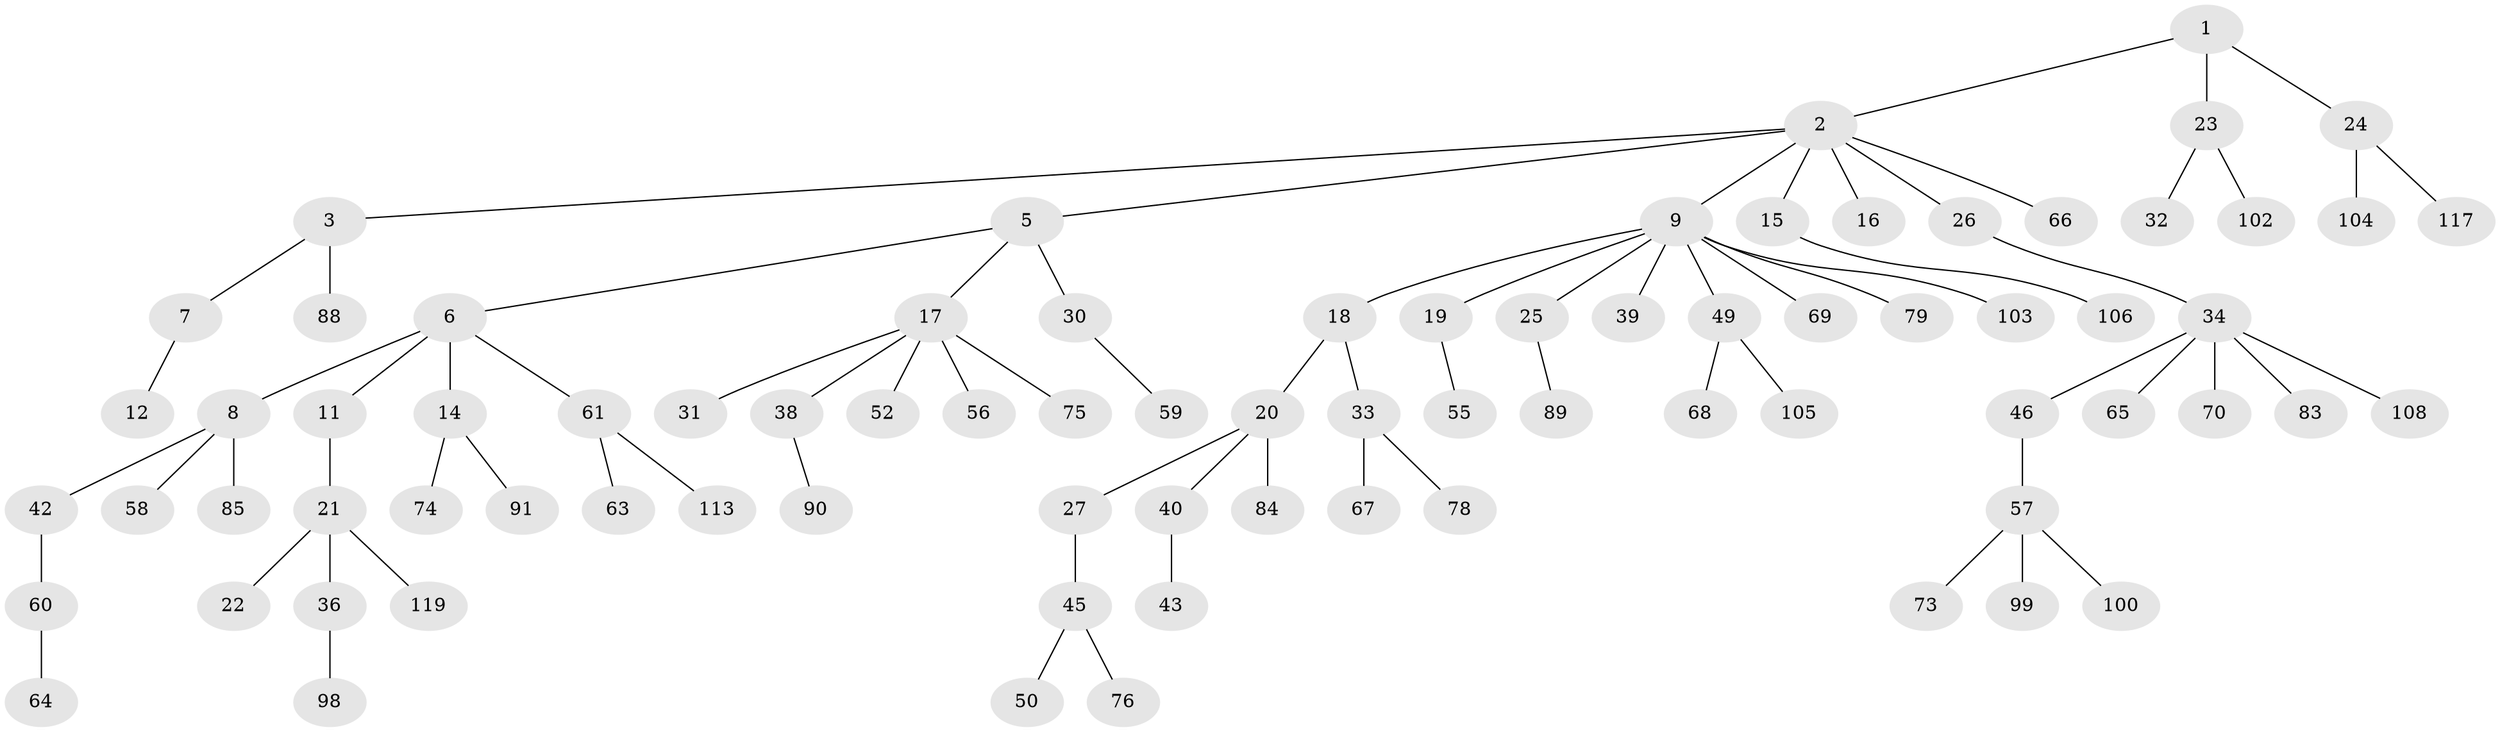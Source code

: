 // original degree distribution, {4: 0.09243697478991597, 9: 0.008403361344537815, 2: 0.20168067226890757, 3: 0.12605042016806722, 5: 0.03361344537815126, 1: 0.5294117647058824, 7: 0.008403361344537815}
// Generated by graph-tools (version 1.1) at 2025/42/03/06/25 10:42:03]
// undirected, 80 vertices, 79 edges
graph export_dot {
graph [start="1"]
  node [color=gray90,style=filled];
  1 [super="+116"];
  2 [super="+86"];
  3 [super="+4"];
  5 [super="+10"];
  6 [super="+47"];
  7;
  8 [super="+37"];
  9 [super="+13"];
  11 [super="+97"];
  12;
  14 [super="+77"];
  15 [super="+44"];
  16 [super="+35"];
  17 [super="+29"];
  18;
  19 [super="+112"];
  20 [super="+115"];
  21 [super="+28"];
  22 [super="+95"];
  23 [super="+111"];
  24 [super="+48"];
  25;
  26;
  27;
  30;
  31 [super="+80"];
  32;
  33 [super="+71"];
  34 [super="+41"];
  36 [super="+51"];
  38 [super="+118"];
  39 [super="+54"];
  40;
  42 [super="+101"];
  43;
  45 [super="+81"];
  46 [super="+109"];
  49 [super="+53"];
  50;
  52;
  55 [super="+87"];
  56 [super="+114"];
  57 [super="+92"];
  58 [super="+62"];
  59 [super="+72"];
  60 [super="+94"];
  61 [super="+96"];
  63;
  64 [super="+82"];
  65;
  66;
  67;
  68;
  69;
  70;
  73;
  74;
  75;
  76;
  78;
  79;
  83;
  84;
  85;
  88 [super="+93"];
  89 [super="+107"];
  90;
  91;
  98;
  99;
  100 [super="+110"];
  102;
  103;
  104;
  105;
  106;
  108;
  113;
  117;
  119;
  1 -- 2;
  1 -- 23;
  1 -- 24;
  2 -- 3;
  2 -- 5;
  2 -- 9;
  2 -- 15;
  2 -- 16;
  2 -- 26;
  2 -- 66;
  3 -- 88;
  3 -- 7;
  5 -- 6;
  5 -- 17;
  5 -- 30;
  6 -- 8;
  6 -- 11;
  6 -- 14;
  6 -- 61;
  7 -- 12;
  8 -- 85;
  8 -- 42;
  8 -- 58;
  9 -- 19;
  9 -- 79;
  9 -- 49;
  9 -- 18;
  9 -- 103;
  9 -- 69;
  9 -- 39;
  9 -- 25;
  11 -- 21;
  14 -- 74;
  14 -- 91;
  15 -- 106;
  17 -- 52;
  17 -- 75;
  17 -- 56;
  17 -- 38;
  17 -- 31;
  18 -- 20;
  18 -- 33;
  19 -- 55;
  20 -- 27;
  20 -- 40;
  20 -- 84;
  21 -- 22;
  21 -- 119;
  21 -- 36;
  23 -- 32;
  23 -- 102;
  24 -- 117;
  24 -- 104;
  25 -- 89;
  26 -- 34;
  27 -- 45;
  30 -- 59;
  33 -- 67;
  33 -- 78;
  34 -- 46;
  34 -- 83;
  34 -- 108;
  34 -- 65;
  34 -- 70;
  36 -- 98;
  38 -- 90;
  40 -- 43;
  42 -- 60;
  45 -- 50;
  45 -- 76;
  46 -- 57;
  49 -- 68;
  49 -- 105;
  57 -- 73;
  57 -- 100;
  57 -- 99;
  60 -- 64;
  61 -- 63;
  61 -- 113;
}
